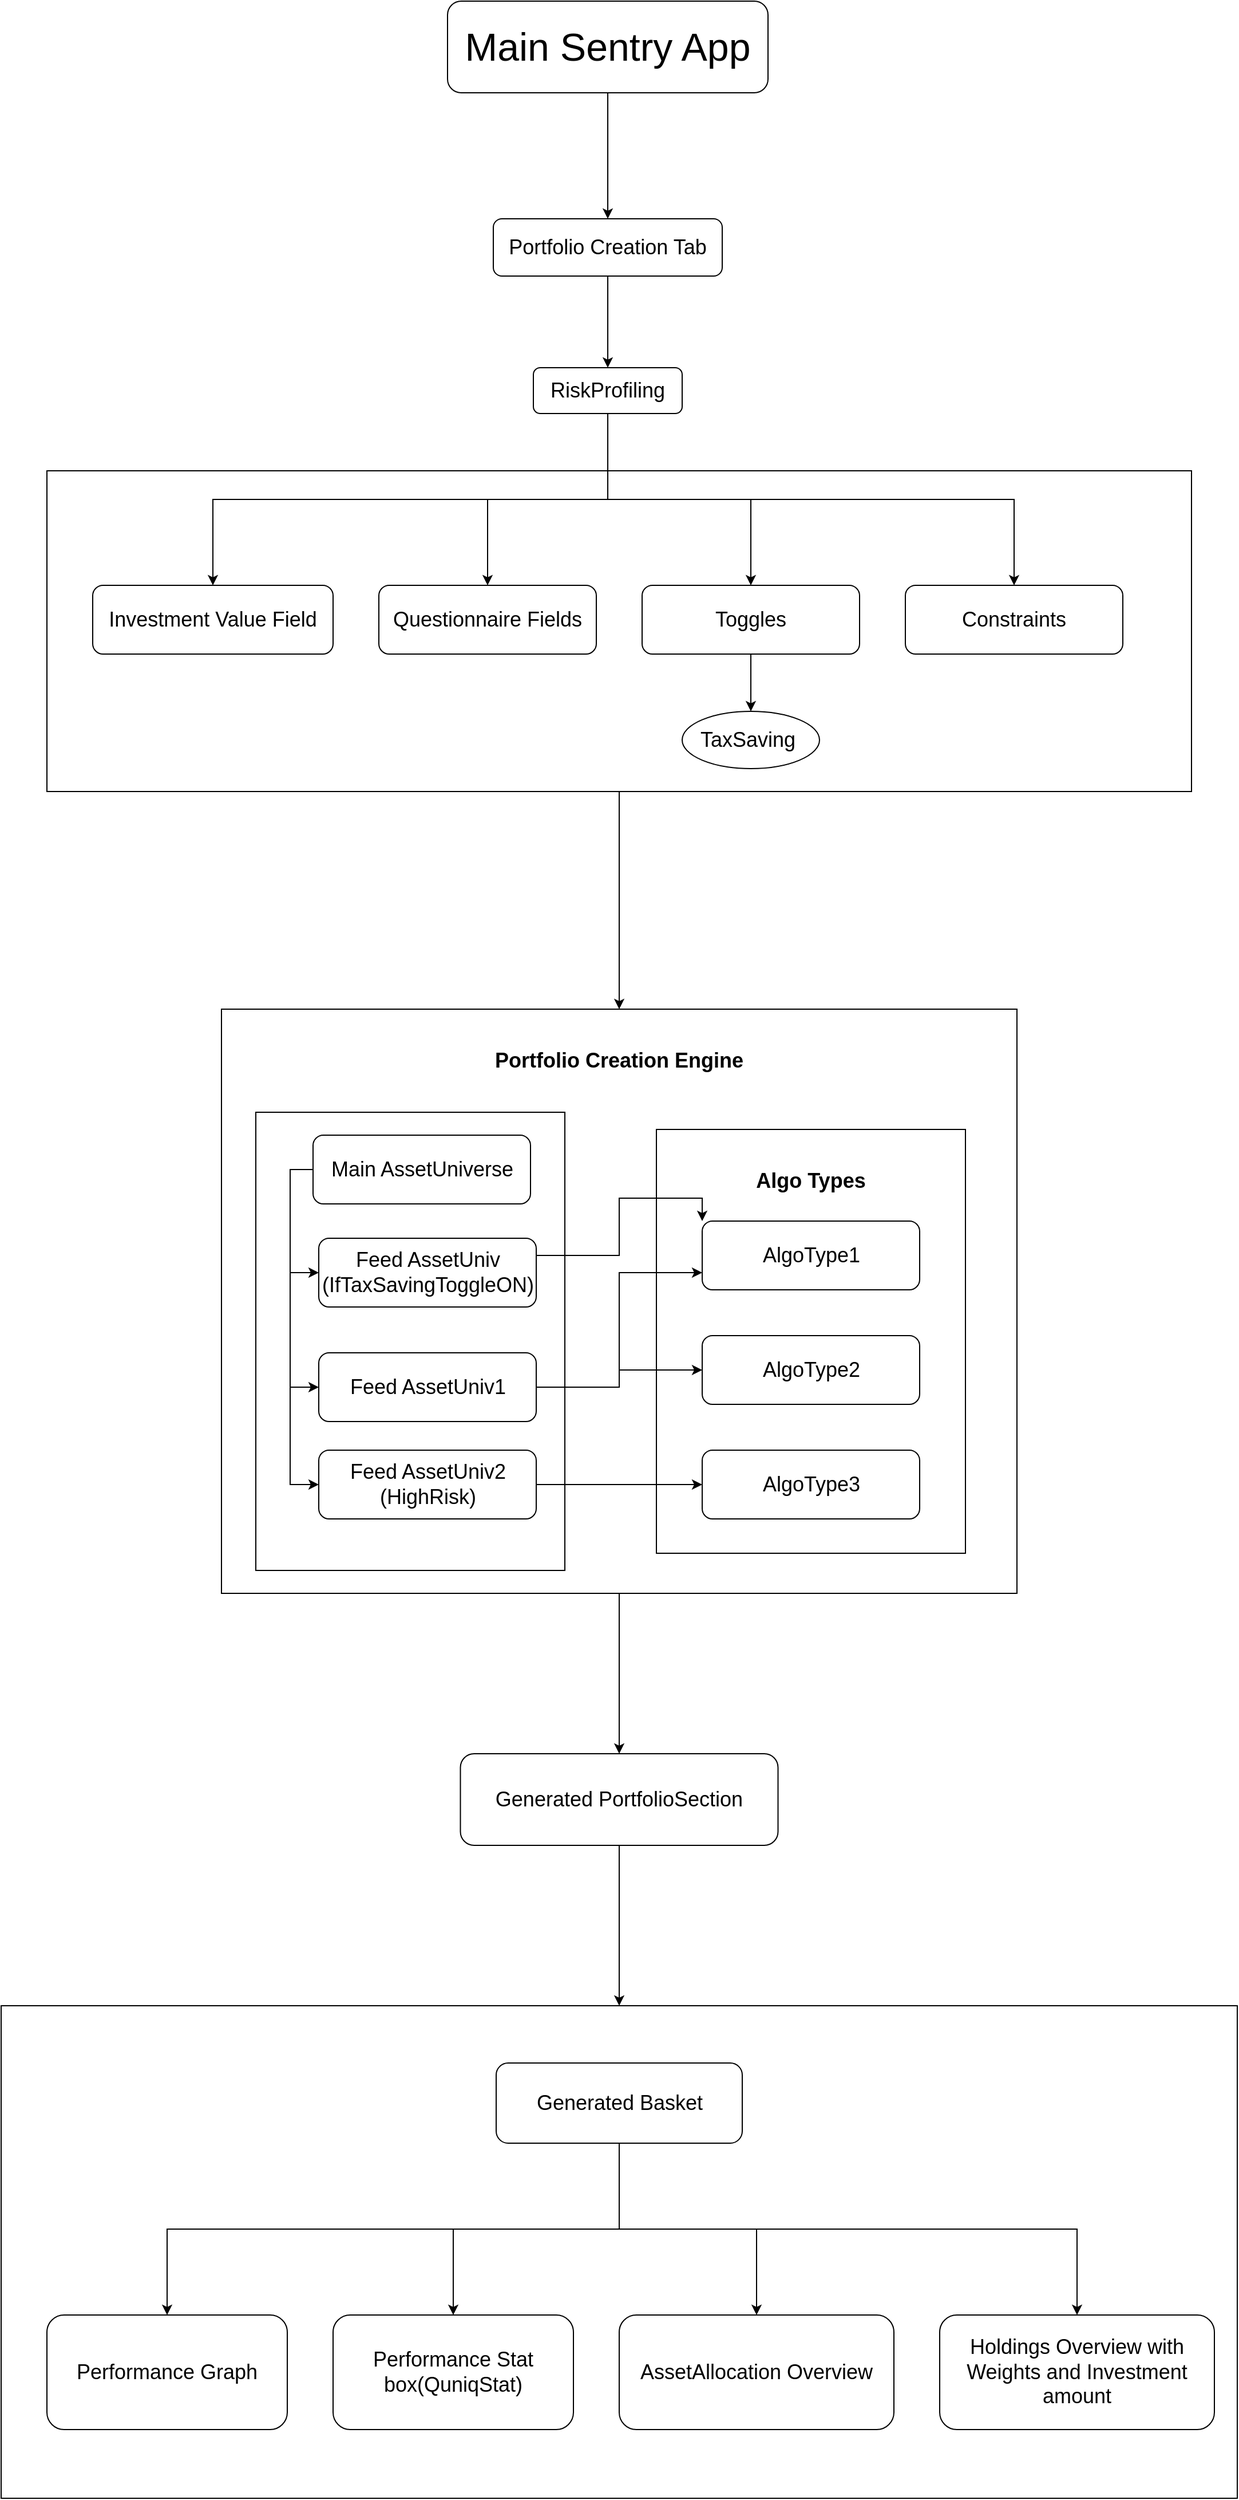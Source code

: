 <mxfile version="20.3.0" type="device"><diagram id="XiKvo-1DiB5w911O7JJu" name="Page-1"><mxGraphModel dx="1730" dy="1068" grid="1" gridSize="10" guides="1" tooltips="1" connect="1" arrows="1" fold="1" page="1" pageScale="1" pageWidth="850" pageHeight="1100" math="0" shadow="0"><root><mxCell id="0"/><mxCell id="1" parent="0"/><mxCell id="7flUzsnEXJlG9TtafV7--89" style="edgeStyle=orthogonalEdgeStyle;rounded=0;orthogonalLoop=1;jettySize=auto;html=1;exitX=0.5;exitY=1;exitDx=0;exitDy=0;entryX=0.5;entryY=0;entryDx=0;entryDy=0;fontSize=18;" edge="1" parent="1" source="7flUzsnEXJlG9TtafV7--87" target="7flUzsnEXJlG9TtafV7--88"><mxGeometry relative="1" as="geometry"/></mxCell><mxCell id="7flUzsnEXJlG9TtafV7--87" value="Main Sentry App" style="rounded=1;whiteSpace=wrap;html=1;fontSize=34;" vertex="1" parent="1"><mxGeometry x="710" y="70" width="280" height="80" as="geometry"/></mxCell><mxCell id="7flUzsnEXJlG9TtafV7--91" style="edgeStyle=orthogonalEdgeStyle;rounded=0;orthogonalLoop=1;jettySize=auto;html=1;exitX=0.5;exitY=1;exitDx=0;exitDy=0;fontSize=18;" edge="1" parent="1" source="7flUzsnEXJlG9TtafV7--88" target="7flUzsnEXJlG9TtafV7--90"><mxGeometry relative="1" as="geometry"/></mxCell><mxCell id="7flUzsnEXJlG9TtafV7--88" value="&lt;font style=&quot;font-size: 18px;&quot;&gt;Portfolio Creation Tab&lt;/font&gt;" style="rounded=1;whiteSpace=wrap;html=1;fontSize=18;verticalAlign=middle;" vertex="1" parent="1"><mxGeometry x="750" y="260" width="200" height="50" as="geometry"/></mxCell><mxCell id="7flUzsnEXJlG9TtafV7--156" style="edgeStyle=orthogonalEdgeStyle;rounded=0;orthogonalLoop=1;jettySize=auto;html=1;exitX=0.5;exitY=1;exitDx=0;exitDy=0;entryX=0.5;entryY=0;entryDx=0;entryDy=0;fontSize=18;" edge="1" parent="1" source="7flUzsnEXJlG9TtafV7--100" target="7flUzsnEXJlG9TtafV7--113"><mxGeometry relative="1" as="geometry"/></mxCell><mxCell id="7flUzsnEXJlG9TtafV7--100" value="" style="rounded=0;whiteSpace=wrap;html=1;fontSize=18;" vertex="1" parent="1"><mxGeometry x="360" y="480" width="1000" height="280" as="geometry"/></mxCell><mxCell id="7flUzsnEXJlG9TtafV7--94" style="edgeStyle=orthogonalEdgeStyle;rounded=0;orthogonalLoop=1;jettySize=auto;html=1;exitX=0.5;exitY=1;exitDx=0;exitDy=0;entryX=0.5;entryY=0;entryDx=0;entryDy=0;fontSize=18;" edge="1" parent="1" source="7flUzsnEXJlG9TtafV7--90" target="7flUzsnEXJlG9TtafV7--93"><mxGeometry relative="1" as="geometry"/></mxCell><mxCell id="7flUzsnEXJlG9TtafV7--95" style="edgeStyle=orthogonalEdgeStyle;rounded=0;orthogonalLoop=1;jettySize=auto;html=1;exitX=0.5;exitY=1;exitDx=0;exitDy=0;entryX=0.5;entryY=0;entryDx=0;entryDy=0;fontSize=18;" edge="1" parent="1" source="7flUzsnEXJlG9TtafV7--90" target="7flUzsnEXJlG9TtafV7--92"><mxGeometry relative="1" as="geometry"/></mxCell><mxCell id="7flUzsnEXJlG9TtafV7--97" style="edgeStyle=orthogonalEdgeStyle;rounded=0;orthogonalLoop=1;jettySize=auto;html=1;exitX=0.5;exitY=1;exitDx=0;exitDy=0;fontSize=18;" edge="1" parent="1" source="7flUzsnEXJlG9TtafV7--90" target="7flUzsnEXJlG9TtafV7--96"><mxGeometry relative="1" as="geometry"/></mxCell><mxCell id="7flUzsnEXJlG9TtafV7--99" style="edgeStyle=orthogonalEdgeStyle;rounded=0;orthogonalLoop=1;jettySize=auto;html=1;exitX=0.5;exitY=1;exitDx=0;exitDy=0;entryX=0.5;entryY=0;entryDx=0;entryDy=0;fontSize=18;" edge="1" parent="1" source="7flUzsnEXJlG9TtafV7--90" target="7flUzsnEXJlG9TtafV7--98"><mxGeometry relative="1" as="geometry"/></mxCell><mxCell id="7flUzsnEXJlG9TtafV7--90" value="RiskProfiling" style="rounded=1;whiteSpace=wrap;html=1;fontSize=18;" vertex="1" parent="1"><mxGeometry x="785" y="390" width="130" height="40" as="geometry"/></mxCell><mxCell id="7flUzsnEXJlG9TtafV7--92" value="Questionnaire Fields" style="rounded=1;whiteSpace=wrap;html=1;fontSize=18;" vertex="1" parent="1"><mxGeometry x="650" y="580" width="190" height="60" as="geometry"/></mxCell><mxCell id="7flUzsnEXJlG9TtafV7--93" value="Investment Value Field" style="rounded=1;whiteSpace=wrap;html=1;fontSize=18;" vertex="1" parent="1"><mxGeometry x="400" y="580" width="210" height="60" as="geometry"/></mxCell><mxCell id="7flUzsnEXJlG9TtafV7--110" style="edgeStyle=orthogonalEdgeStyle;rounded=0;orthogonalLoop=1;jettySize=auto;html=1;exitX=0.5;exitY=1;exitDx=0;exitDy=0;entryX=0.5;entryY=0;entryDx=0;entryDy=0;fontSize=18;" edge="1" parent="1" source="7flUzsnEXJlG9TtafV7--96" target="7flUzsnEXJlG9TtafV7--109"><mxGeometry relative="1" as="geometry"/></mxCell><mxCell id="7flUzsnEXJlG9TtafV7--96" value="Toggles" style="rounded=1;whiteSpace=wrap;html=1;fontSize=18;" vertex="1" parent="1"><mxGeometry x="880" y="580" width="190" height="60" as="geometry"/></mxCell><mxCell id="7flUzsnEXJlG9TtafV7--98" value="Constraints" style="rounded=1;whiteSpace=wrap;html=1;fontSize=18;" vertex="1" parent="1"><mxGeometry x="1110" y="580" width="190" height="60" as="geometry"/></mxCell><mxCell id="7flUzsnEXJlG9TtafV7--108" style="edgeStyle=orthogonalEdgeStyle;rounded=0;orthogonalLoop=1;jettySize=auto;html=1;exitX=0.5;exitY=1;exitDx=0;exitDy=0;entryX=0.5;entryY=0;entryDx=0;entryDy=0;fontSize=18;" edge="1" parent="1" source="7flUzsnEXJlG9TtafV7--101" target="7flUzsnEXJlG9TtafV7--103"><mxGeometry relative="1" as="geometry"/></mxCell><mxCell id="7flUzsnEXJlG9TtafV7--101" value="Generated PortfolioSection" style="rounded=1;whiteSpace=wrap;html=1;fontSize=18;" vertex="1" parent="1"><mxGeometry x="721.25" y="1600" width="277.5" height="80" as="geometry"/></mxCell><mxCell id="7flUzsnEXJlG9TtafV7--103" value="" style="rounded=0;whiteSpace=wrap;html=1;fontSize=18;" vertex="1" parent="1"><mxGeometry x="320" y="1820" width="1080" height="430" as="geometry"/></mxCell><mxCell id="7flUzsnEXJlG9TtafV7--104" value="Performance Graph" style="rounded=1;whiteSpace=wrap;html=1;fontSize=18;" vertex="1" parent="1"><mxGeometry x="360" y="2090" width="210" height="100" as="geometry"/></mxCell><mxCell id="7flUzsnEXJlG9TtafV7--105" value="Performance Stat box(QuniqStat)" style="rounded=1;whiteSpace=wrap;html=1;fontSize=18;" vertex="1" parent="1"><mxGeometry x="610" y="2090" width="210" height="100" as="geometry"/></mxCell><mxCell id="7flUzsnEXJlG9TtafV7--106" value="AssetAllocation Overview" style="rounded=1;whiteSpace=wrap;html=1;fontSize=18;" vertex="1" parent="1"><mxGeometry x="860" y="2090" width="240" height="100" as="geometry"/></mxCell><mxCell id="7flUzsnEXJlG9TtafV7--107" value="Holdings Overview with Weights and Investment amount" style="rounded=1;whiteSpace=wrap;html=1;fontSize=18;" vertex="1" parent="1"><mxGeometry x="1140" y="2090" width="240" height="100" as="geometry"/></mxCell><mxCell id="7flUzsnEXJlG9TtafV7--109" value="TaxSaving&amp;nbsp;" style="ellipse;whiteSpace=wrap;html=1;fontSize=18;" vertex="1" parent="1"><mxGeometry x="915" y="690" width="120" height="50" as="geometry"/></mxCell><mxCell id="7flUzsnEXJlG9TtafV7--150" style="edgeStyle=orthogonalEdgeStyle;rounded=0;orthogonalLoop=1;jettySize=auto;html=1;exitX=0.5;exitY=1;exitDx=0;exitDy=0;entryX=0.5;entryY=0;entryDx=0;entryDy=0;fontSize=18;" edge="1" parent="1" source="7flUzsnEXJlG9TtafV7--113" target="7flUzsnEXJlG9TtafV7--101"><mxGeometry relative="1" as="geometry"/></mxCell><mxCell id="7flUzsnEXJlG9TtafV7--113" value="" style="rounded=0;whiteSpace=wrap;html=1;fontSize=18;" vertex="1" parent="1"><mxGeometry x="512.5" y="950" width="695" height="510" as="geometry"/></mxCell><mxCell id="7flUzsnEXJlG9TtafV7--116" value="" style="rounded=0;whiteSpace=wrap;html=1;fontSize=18;" vertex="1" parent="1"><mxGeometry x="542.5" y="1040" width="270" height="400" as="geometry"/></mxCell><mxCell id="7flUzsnEXJlG9TtafV7--121" style="edgeStyle=orthogonalEdgeStyle;rounded=0;orthogonalLoop=1;jettySize=auto;html=1;exitX=0;exitY=0.5;exitDx=0;exitDy=0;entryX=0;entryY=0.5;entryDx=0;entryDy=0;fontSize=18;" edge="1" parent="1" source="7flUzsnEXJlG9TtafV7--114" target="7flUzsnEXJlG9TtafV7--118"><mxGeometry relative="1" as="geometry"/></mxCell><mxCell id="7flUzsnEXJlG9TtafV7--122" style="edgeStyle=orthogonalEdgeStyle;rounded=0;orthogonalLoop=1;jettySize=auto;html=1;exitX=0;exitY=0.5;exitDx=0;exitDy=0;entryX=0;entryY=0.5;entryDx=0;entryDy=0;fontSize=18;" edge="1" parent="1" source="7flUzsnEXJlG9TtafV7--114" target="7flUzsnEXJlG9TtafV7--117"><mxGeometry relative="1" as="geometry"/></mxCell><mxCell id="7flUzsnEXJlG9TtafV7--123" style="edgeStyle=orthogonalEdgeStyle;rounded=0;orthogonalLoop=1;jettySize=auto;html=1;exitX=0;exitY=0.5;exitDx=0;exitDy=0;entryX=0;entryY=0.5;entryDx=0;entryDy=0;fontSize=18;" edge="1" parent="1" source="7flUzsnEXJlG9TtafV7--114" target="7flUzsnEXJlG9TtafV7--119"><mxGeometry relative="1" as="geometry"/></mxCell><mxCell id="7flUzsnEXJlG9TtafV7--114" value="Main AssetUniverse" style="rounded=1;whiteSpace=wrap;html=1;fontSize=18;" vertex="1" parent="1"><mxGeometry x="592.5" y="1060" width="190" height="60" as="geometry"/></mxCell><mxCell id="7flUzsnEXJlG9TtafV7--117" value="Feed AssetUniv1" style="rounded=1;whiteSpace=wrap;html=1;fontSize=18;" vertex="1" parent="1"><mxGeometry x="597.5" y="1250" width="190" height="60" as="geometry"/></mxCell><mxCell id="7flUzsnEXJlG9TtafV7--130" value="" style="rounded=0;whiteSpace=wrap;html=1;fontSize=18;" vertex="1" parent="1"><mxGeometry x="892.5" y="1055" width="270" height="370" as="geometry"/></mxCell><mxCell id="7flUzsnEXJlG9TtafV7--118" value="Feed AssetUniv2&lt;br&gt;(HighRisk)" style="rounded=1;whiteSpace=wrap;html=1;fontSize=18;" vertex="1" parent="1"><mxGeometry x="597.5" y="1335" width="190" height="60" as="geometry"/></mxCell><mxCell id="7flUzsnEXJlG9TtafV7--149" style="edgeStyle=orthogonalEdgeStyle;rounded=0;orthogonalLoop=1;jettySize=auto;html=1;exitX=1;exitY=0.25;exitDx=0;exitDy=0;entryX=0;entryY=0;entryDx=0;entryDy=0;fontSize=18;" edge="1" parent="1" source="7flUzsnEXJlG9TtafV7--119" target="7flUzsnEXJlG9TtafV7--132"><mxGeometry relative="1" as="geometry"/></mxCell><mxCell id="7flUzsnEXJlG9TtafV7--119" value="Feed AssetUniv&lt;br&gt;(IfTaxSavingToggleON)" style="rounded=1;whiteSpace=wrap;html=1;fontSize=18;" vertex="1" parent="1"><mxGeometry x="597.5" y="1150" width="190" height="60" as="geometry"/></mxCell><mxCell id="7flUzsnEXJlG9TtafV7--132" value="AlgoType1" style="rounded=1;whiteSpace=wrap;html=1;fontSize=18;" vertex="1" parent="1"><mxGeometry x="932.5" y="1135" width="190" height="60" as="geometry"/></mxCell><mxCell id="7flUzsnEXJlG9TtafV7--136" value="&lt;b&gt;Algo Types&lt;/b&gt;" style="text;html=1;strokeColor=none;fillColor=none;align=center;verticalAlign=middle;whiteSpace=wrap;rounded=0;fontSize=18;" vertex="1" parent="1"><mxGeometry x="965" y="1085" width="125" height="30" as="geometry"/></mxCell><mxCell id="7flUzsnEXJlG9TtafV7--137" value="AlgoType2" style="rounded=1;whiteSpace=wrap;html=1;fontSize=18;" vertex="1" parent="1"><mxGeometry x="932.5" y="1235" width="190" height="60" as="geometry"/></mxCell><mxCell id="7flUzsnEXJlG9TtafV7--138" value="AlgoType3" style="rounded=1;whiteSpace=wrap;html=1;fontSize=18;" vertex="1" parent="1"><mxGeometry x="932.5" y="1335" width="190" height="60" as="geometry"/></mxCell><mxCell id="7flUzsnEXJlG9TtafV7--144" style="edgeStyle=orthogonalEdgeStyle;rounded=0;orthogonalLoop=1;jettySize=auto;html=1;exitX=1;exitY=0.5;exitDx=0;exitDy=0;entryX=0;entryY=0.5;entryDx=0;entryDy=0;fontSize=18;" edge="1" parent="1" source="7flUzsnEXJlG9TtafV7--117" target="7flUzsnEXJlG9TtafV7--137"><mxGeometry relative="1" as="geometry"/></mxCell><mxCell id="7flUzsnEXJlG9TtafV7--145" style="edgeStyle=orthogonalEdgeStyle;rounded=0;orthogonalLoop=1;jettySize=auto;html=1;exitX=1;exitY=0.5;exitDx=0;exitDy=0;entryX=0;entryY=0.5;entryDx=0;entryDy=0;fontSize=18;" edge="1" parent="1" source="7flUzsnEXJlG9TtafV7--118" target="7flUzsnEXJlG9TtafV7--138"><mxGeometry relative="1" as="geometry"/></mxCell><mxCell id="7flUzsnEXJlG9TtafV7--148" style="edgeStyle=orthogonalEdgeStyle;rounded=0;orthogonalLoop=1;jettySize=auto;html=1;exitX=1;exitY=0.5;exitDx=0;exitDy=0;entryX=0;entryY=0.75;entryDx=0;entryDy=0;fontSize=18;" edge="1" parent="1" source="7flUzsnEXJlG9TtafV7--117" target="7flUzsnEXJlG9TtafV7--132"><mxGeometry relative="1" as="geometry"/></mxCell><mxCell id="7flUzsnEXJlG9TtafV7--152" style="edgeStyle=orthogonalEdgeStyle;rounded=0;orthogonalLoop=1;jettySize=auto;html=1;exitX=0.5;exitY=1;exitDx=0;exitDy=0;entryX=0.5;entryY=0;entryDx=0;entryDy=0;fontSize=18;" edge="1" parent="1" source="7flUzsnEXJlG9TtafV7--151" target="7flUzsnEXJlG9TtafV7--104"><mxGeometry relative="1" as="geometry"/></mxCell><mxCell id="7flUzsnEXJlG9TtafV7--153" style="edgeStyle=orthogonalEdgeStyle;rounded=0;orthogonalLoop=1;jettySize=auto;html=1;exitX=0.5;exitY=1;exitDx=0;exitDy=0;fontSize=18;" edge="1" parent="1" source="7flUzsnEXJlG9TtafV7--151" target="7flUzsnEXJlG9TtafV7--105"><mxGeometry relative="1" as="geometry"/></mxCell><mxCell id="7flUzsnEXJlG9TtafV7--154" style="edgeStyle=orthogonalEdgeStyle;rounded=0;orthogonalLoop=1;jettySize=auto;html=1;exitX=0.5;exitY=1;exitDx=0;exitDy=0;entryX=0.5;entryY=0;entryDx=0;entryDy=0;fontSize=18;" edge="1" parent="1" source="7flUzsnEXJlG9TtafV7--151" target="7flUzsnEXJlG9TtafV7--106"><mxGeometry relative="1" as="geometry"/></mxCell><mxCell id="7flUzsnEXJlG9TtafV7--155" style="edgeStyle=orthogonalEdgeStyle;rounded=0;orthogonalLoop=1;jettySize=auto;html=1;exitX=0.5;exitY=1;exitDx=0;exitDy=0;entryX=0.5;entryY=0;entryDx=0;entryDy=0;fontSize=18;" edge="1" parent="1" source="7flUzsnEXJlG9TtafV7--151" target="7flUzsnEXJlG9TtafV7--107"><mxGeometry relative="1" as="geometry"/></mxCell><mxCell id="7flUzsnEXJlG9TtafV7--151" value="Generated Basket" style="rounded=1;whiteSpace=wrap;html=1;fontSize=18;" vertex="1" parent="1"><mxGeometry x="752.5" y="1870" width="215" height="70" as="geometry"/></mxCell><mxCell id="7flUzsnEXJlG9TtafV7--157" value="Portfolio Creation Engine" style="text;html=1;strokeColor=none;fillColor=none;align=center;verticalAlign=middle;whiteSpace=wrap;rounded=0;fontSize=18;fontStyle=1" vertex="1" parent="1"><mxGeometry x="735" y="980" width="250" height="30" as="geometry"/></mxCell></root></mxGraphModel></diagram></mxfile>